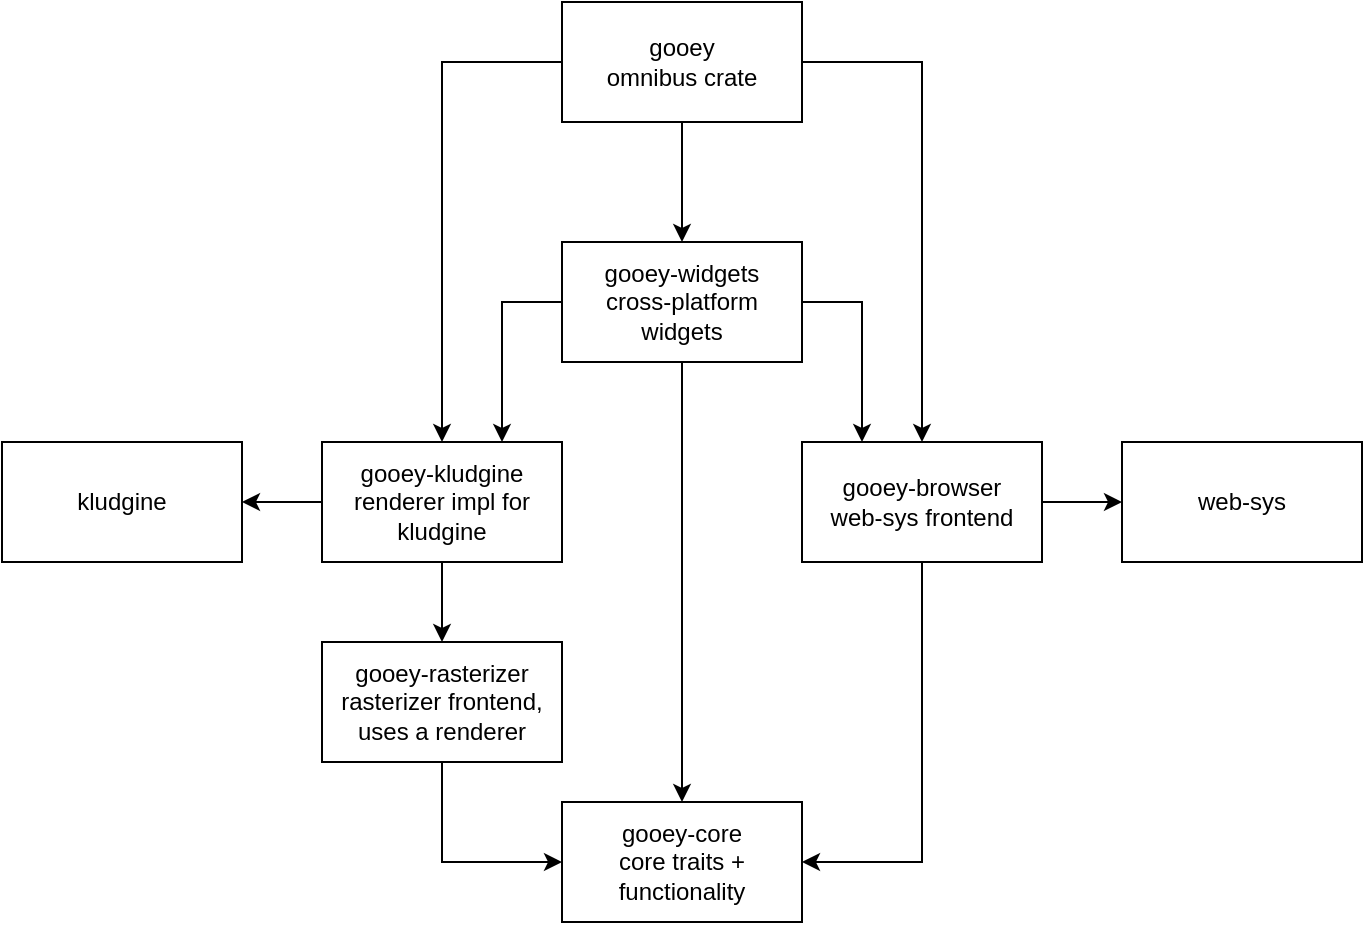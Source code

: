 <mxfile version="14.6.13" type="device"><diagram id="FiEMxNP7wVq17u4CAkU2" name="Page-1"><mxGraphModel dx="1104" dy="1001" grid="1" gridSize="10" guides="1" tooltips="1" connect="1" arrows="1" fold="1" page="1" pageScale="1" pageWidth="850" pageHeight="1100" math="0" shadow="0"><root><mxCell id="0"/><mxCell id="1" parent="0"/><mxCell id="LTp5parCLsfFBHHjqZqX-17" style="edgeStyle=orthogonalEdgeStyle;rounded=0;orthogonalLoop=1;jettySize=auto;html=1;exitX=0.5;exitY=1;exitDx=0;exitDy=0;entryX=0;entryY=0.5;entryDx=0;entryDy=0;startArrow=none;" parent="1" source="L7KseIx2w5OqVVneSGWW-1" target="LTp5parCLsfFBHHjqZqX-11" edge="1"><mxGeometry relative="1" as="geometry"/></mxCell><mxCell id="LTp5parCLsfFBHHjqZqX-21" style="edgeStyle=orthogonalEdgeStyle;rounded=0;orthogonalLoop=1;jettySize=auto;html=1;exitX=0.5;exitY=0;exitDx=0;exitDy=0;entryX=0;entryY=0.5;entryDx=0;entryDy=0;startArrow=classic;startFill=1;endArrow=none;endFill=0;" parent="1" source="LTp5parCLsfFBHHjqZqX-2" target="LTp5parCLsfFBHHjqZqX-5" edge="1"><mxGeometry relative="1" as="geometry"/></mxCell><mxCell id="LTp5parCLsfFBHHjqZqX-2" value="gooey-kludgine&lt;br&gt;renderer impl for kludgine" style="rounded=0;whiteSpace=wrap;html=1;" parent="1" vertex="1"><mxGeometry x="200" y="260" width="120" height="60" as="geometry"/></mxCell><mxCell id="LTp5parCLsfFBHHjqZqX-5" value="gooey&lt;br&gt;omnibus crate" style="rounded=0;whiteSpace=wrap;html=1;" parent="1" vertex="1"><mxGeometry x="320" y="40" width="120" height="60" as="geometry"/></mxCell><mxCell id="LTp5parCLsfFBHHjqZqX-20" style="edgeStyle=orthogonalEdgeStyle;rounded=0;orthogonalLoop=1;jettySize=auto;html=1;entryX=0;entryY=0.5;entryDx=0;entryDy=0;startArrow=classic;startFill=1;endArrow=none;endFill=0;" parent="1" source="LTp5parCLsfFBHHjqZqX-7" target="LTp5parCLsfFBHHjqZqX-2" edge="1"><mxGeometry relative="1" as="geometry"/></mxCell><mxCell id="LTp5parCLsfFBHHjqZqX-7" value="kludgine" style="rounded=0;whiteSpace=wrap;html=1;" parent="1" vertex="1"><mxGeometry x="40" y="260" width="120" height="60" as="geometry"/></mxCell><mxCell id="LTp5parCLsfFBHHjqZqX-19" style="edgeStyle=orthogonalEdgeStyle;rounded=0;orthogonalLoop=1;jettySize=auto;html=1;entryX=1;entryY=0.5;entryDx=0;entryDy=0;endArrow=none;endFill=0;startArrow=classic;startFill=1;" parent="1" source="LTp5parCLsfFBHHjqZqX-8" target="LTp5parCLsfFBHHjqZqX-13" edge="1"><mxGeometry relative="1" as="geometry"/></mxCell><mxCell id="LTp5parCLsfFBHHjqZqX-8" value="web-sys" style="rounded=0;whiteSpace=wrap;html=1;" parent="1" vertex="1"><mxGeometry x="600" y="260" width="120" height="60" as="geometry"/></mxCell><mxCell id="LTp5parCLsfFBHHjqZqX-12" value="" style="edgeStyle=orthogonalEdgeStyle;rounded=0;orthogonalLoop=1;jettySize=auto;html=1;exitX=0.5;exitY=1;exitDx=0;exitDy=0;entryX=0.5;entryY=0;entryDx=0;entryDy=0;" parent="1" source="LTp5parCLsfFBHHjqZqX-5" target="o-I3fA6XcN2RnNbZPJsM-1" edge="1"><mxGeometry relative="1" as="geometry"><mxPoint x="420" y="150" as="sourcePoint"/></mxGeometry></mxCell><mxCell id="LTp5parCLsfFBHHjqZqX-11" value="gooey-core&lt;br&gt;core traits + functionality" style="rounded=0;whiteSpace=wrap;html=1;" parent="1" vertex="1"><mxGeometry x="320" y="440" width="120" height="60" as="geometry"/></mxCell><mxCell id="LTp5parCLsfFBHHjqZqX-16" style="edgeStyle=orthogonalEdgeStyle;rounded=0;orthogonalLoop=1;jettySize=auto;html=1;exitX=0.25;exitY=0;exitDx=0;exitDy=0;endArrow=none;endFill=0;startArrow=classic;startFill=1;entryX=1;entryY=0.5;entryDx=0;entryDy=0;" parent="1" source="LTp5parCLsfFBHHjqZqX-13" target="o-I3fA6XcN2RnNbZPJsM-1" edge="1"><mxGeometry relative="1" as="geometry"><mxPoint x="420" y="150" as="targetPoint"/></mxGeometry></mxCell><mxCell id="LTp5parCLsfFBHHjqZqX-18" style="edgeStyle=orthogonalEdgeStyle;rounded=0;orthogonalLoop=1;jettySize=auto;html=1;exitX=0.5;exitY=1;exitDx=0;exitDy=0;entryX=1;entryY=0.5;entryDx=0;entryDy=0;" parent="1" source="LTp5parCLsfFBHHjqZqX-13" target="LTp5parCLsfFBHHjqZqX-11" edge="1"><mxGeometry relative="1" as="geometry"/></mxCell><mxCell id="LTp5parCLsfFBHHjqZqX-22" style="edgeStyle=orthogonalEdgeStyle;rounded=0;orthogonalLoop=1;jettySize=auto;html=1;exitX=0.5;exitY=0;exitDx=0;exitDy=0;entryX=1;entryY=0.5;entryDx=0;entryDy=0;endArrow=none;endFill=0;startArrow=classic;startFill=1;" parent="1" source="LTp5parCLsfFBHHjqZqX-13" target="LTp5parCLsfFBHHjqZqX-5" edge="1"><mxGeometry relative="1" as="geometry"><mxPoint x="240" y="80" as="targetPoint"/></mxGeometry></mxCell><mxCell id="LTp5parCLsfFBHHjqZqX-13" value="gooey-browser&lt;br&gt;web-sys frontend" style="rounded=0;whiteSpace=wrap;html=1;" parent="1" vertex="1"><mxGeometry x="440" y="260" width="120" height="60" as="geometry"/></mxCell><mxCell id="o-I3fA6XcN2RnNbZPJsM-4" style="edgeStyle=orthogonalEdgeStyle;rounded=0;orthogonalLoop=1;jettySize=auto;html=1;exitX=0.5;exitY=1;exitDx=0;exitDy=0;entryX=0.5;entryY=0;entryDx=0;entryDy=0;" parent="1" source="o-I3fA6XcN2RnNbZPJsM-1" target="LTp5parCLsfFBHHjqZqX-11" edge="1"><mxGeometry relative="1" as="geometry"/></mxCell><mxCell id="QHp4o10Nu9BknrYWVoY2-1" style="edgeStyle=orthogonalEdgeStyle;rounded=0;orthogonalLoop=1;jettySize=auto;html=1;exitX=0;exitY=0.5;exitDx=0;exitDy=0;entryX=0.75;entryY=0;entryDx=0;entryDy=0;" parent="1" source="o-I3fA6XcN2RnNbZPJsM-1" target="LTp5parCLsfFBHHjqZqX-2" edge="1"><mxGeometry relative="1" as="geometry"/></mxCell><mxCell id="o-I3fA6XcN2RnNbZPJsM-1" value="gooey-widgets&lt;br&gt;cross-platform widgets" style="rounded=0;whiteSpace=wrap;html=1;" parent="1" vertex="1"><mxGeometry x="320" y="160" width="120" height="60" as="geometry"/></mxCell><mxCell id="L7KseIx2w5OqVVneSGWW-1" value="gooey-rasterizer&lt;br&gt;rasterizer frontend, uses a renderer" style="rounded=0;whiteSpace=wrap;html=1;" parent="1" vertex="1"><mxGeometry x="200" y="360" width="120" height="60" as="geometry"/></mxCell><mxCell id="L7KseIx2w5OqVVneSGWW-2" value="" style="edgeStyle=orthogonalEdgeStyle;rounded=0;orthogonalLoop=1;jettySize=auto;html=1;exitX=0.5;exitY=1;exitDx=0;exitDy=0;entryX=0.5;entryY=0;entryDx=0;entryDy=0;endArrow=classic;startArrow=none;startFill=0;endFill=1;" parent="1" source="LTp5parCLsfFBHHjqZqX-2" target="L7KseIx2w5OqVVneSGWW-1" edge="1"><mxGeometry relative="1" as="geometry"><mxPoint x="280.0" y="260.0" as="sourcePoint"/><mxPoint x="320" y="550" as="targetPoint"/></mxGeometry></mxCell></root></mxGraphModel></diagram></mxfile>